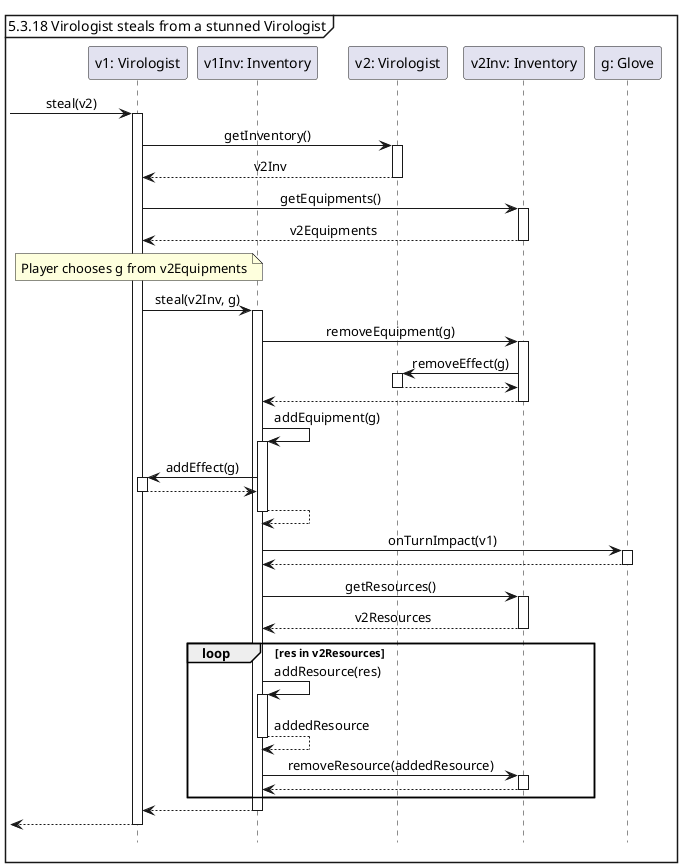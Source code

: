 @startuml
'https://plantuml.com/sequence-diagram

hide footbox
skinparam sequenceMessageAlign center

mainframe 5.3.18 Virologist steals from a stunned Virologist

participant "v1: Virologist" as v1
participant "v1Inv: Inventory" as v1Inv
participant "v2: Virologist" as v2
participant "v2Inv: Inventory" as v2Inv
participant "g: Glove" as g

-> v1 ++ : steal(v2)
    v1 -> v2 ++ : getInventory()
    return v2Inv

    v1 -> v2Inv ++ : getEquipments()
    return v2Equipments
    note over v1: Player chooses g from v2Equipments

    v1 -> v1Inv ++ : steal(v2Inv, g)
        v1Inv -> v2Inv ++ : removeEquipment(g)
            v2Inv -> v2 ++ : removeEffect(g)
            return
        return
        v1Inv -> v1Inv ++ : addEquipment(g)
            v1Inv -> v1 ++ : addEffect(g)
            return
        return
        v1Inv -> g ++ : onTurnImpact(v1)
        return

        v1Inv -> v2Inv ++ : getResources()
        return v2Resources

        loop res in v2Resources
            v1Inv -> v1Inv ++ : addResource(res)
            return addedResource
            v1Inv -> v2Inv ++ : removeResource(addedResource)
            return
        end

    return
return

@enduml